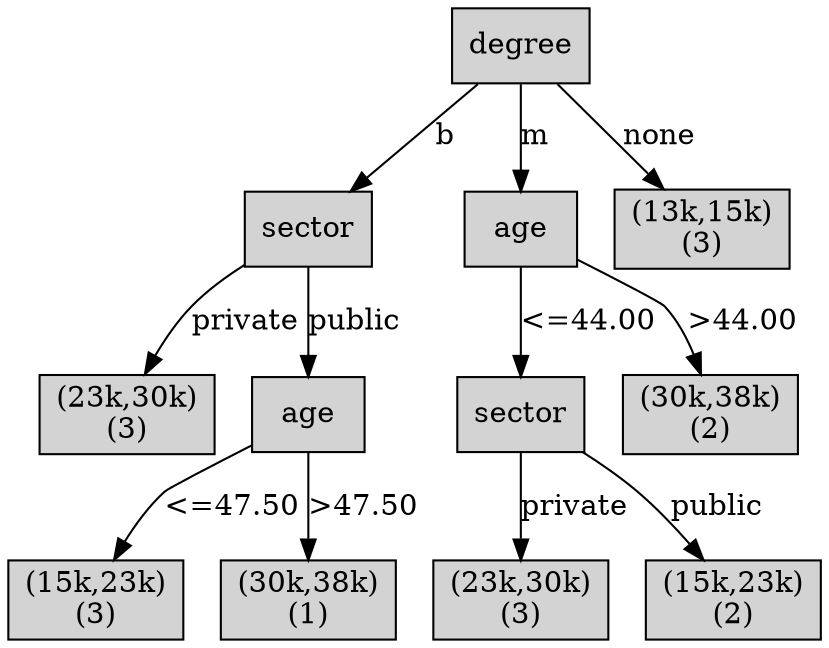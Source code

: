 digraph ID3_Tree {
"0" [shape=box, style=filled, label="degree
", weight=1]
"1" [shape=box, style=filled, label="sector
", weight=2]
0 -> 1 [ label = "b"];
"2" [shape=box, style=filled, label="(23k,30k)
(3)
", weight=3]
1 -> 2 [ label = "private"];
"3" [shape=box, style=filled, label="age
", weight=3]
1 -> 3 [ label = "public"];
"4" [shape=box, style=filled, label="(15k,23k)
(3)
", weight=4]
3 -> 4 [ label = "<=47.50"];
"5" [shape=box, style=filled, label="(30k,38k)
(1)
", weight=4]
3 -> 5 [ label = ">47.50"];
"6" [shape=box, style=filled, label="age
", weight=2]
0 -> 6 [ label = "m"];
"7" [shape=box, style=filled, label="sector
", weight=3]
6 -> 7 [ label = "<=44.00"];
"8" [shape=box, style=filled, label="(23k,30k)
(3)
", weight=4]
7 -> 8 [ label = "private"];
"9" [shape=box, style=filled, label="(15k,23k)
(2)
", weight=4]
7 -> 9 [ label = "public"];
"10" [shape=box, style=filled, label="(30k,38k)
(2)
", weight=3]
6 -> 10 [ label = ">44.00"];
"11" [shape=box, style=filled, label="(13k,15k)
(3)
", weight=2]
0 -> 11 [ label = "none"];
{rank=same; 0;};
{rank=same; 1;6;11;};
{rank=same; 2;3;7;10;};
{rank=same; 4;5;8;9;};
}
